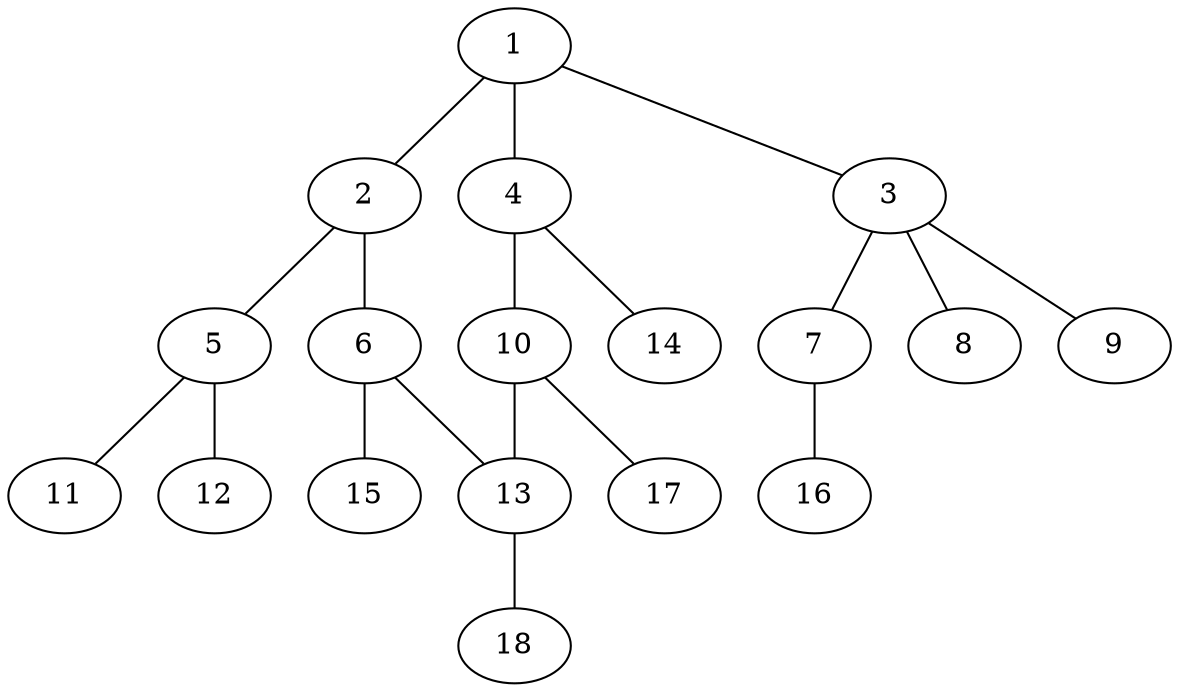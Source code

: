 graph molecule_1395 {
	1	 [chem=C];
	2	 [chem=C];
	1 -- 2	 [valence=2];
	3	 [chem=S];
	1 -- 3	 [valence=1];
	4	 [chem=C];
	1 -- 4	 [valence=1];
	5	 [chem=N];
	2 -- 5	 [valence=1];
	6	 [chem=C];
	2 -- 6	 [valence=1];
	7	 [chem=O];
	3 -- 7	 [valence=1];
	8	 [chem=O];
	3 -- 8	 [valence=2];
	9	 [chem=O];
	3 -- 9	 [valence=2];
	10	 [chem=C];
	4 -- 10	 [valence=2];
	14	 [chem=H];
	4 -- 14	 [valence=1];
	11	 [chem=O];
	5 -- 11	 [valence=2];
	12	 [chem=O];
	5 -- 12	 [valence=1];
	13	 [chem=C];
	6 -- 13	 [valence=2];
	15	 [chem=H];
	6 -- 15	 [valence=1];
	16	 [chem=H];
	7 -- 16	 [valence=1];
	10 -- 13	 [valence=1];
	17	 [chem=H];
	10 -- 17	 [valence=1];
	18	 [chem=H];
	13 -- 18	 [valence=1];
}
